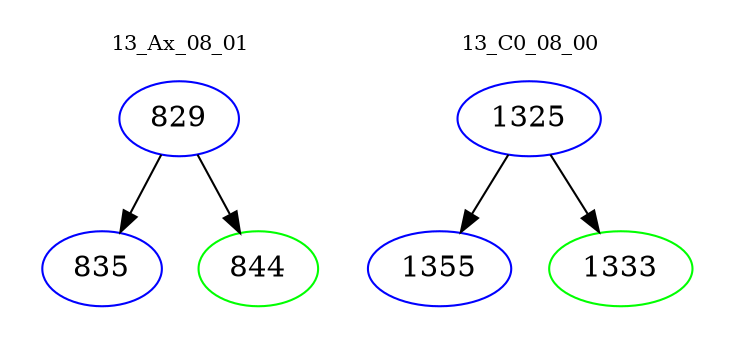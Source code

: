 digraph{
subgraph cluster_0 {
color = white
label = "13_Ax_08_01";
fontsize=10;
T0_829 [label="829", color="blue"]
T0_829 -> T0_835 [color="black"]
T0_835 [label="835", color="blue"]
T0_829 -> T0_844 [color="black"]
T0_844 [label="844", color="green"]
}
subgraph cluster_1 {
color = white
label = "13_C0_08_00";
fontsize=10;
T1_1325 [label="1325", color="blue"]
T1_1325 -> T1_1355 [color="black"]
T1_1355 [label="1355", color="blue"]
T1_1325 -> T1_1333 [color="black"]
T1_1333 [label="1333", color="green"]
}
}
